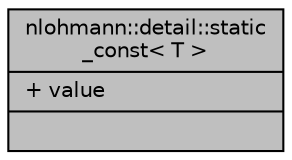 digraph "nlohmann::detail::static_const&lt; T &gt;"
{
 // INTERACTIVE_SVG=YES
 // LATEX_PDF_SIZE
  edge [fontname="Helvetica",fontsize="10",labelfontname="Helvetica",labelfontsize="10"];
  node [fontname="Helvetica",fontsize="10",shape=record];
  Node1 [label="{nlohmann::detail::static\l_const\< T \>\n|+ value\l|}",height=0.2,width=0.4,color="black", fillcolor="grey75", style="filled", fontcolor="black",tooltip=" "];
}
